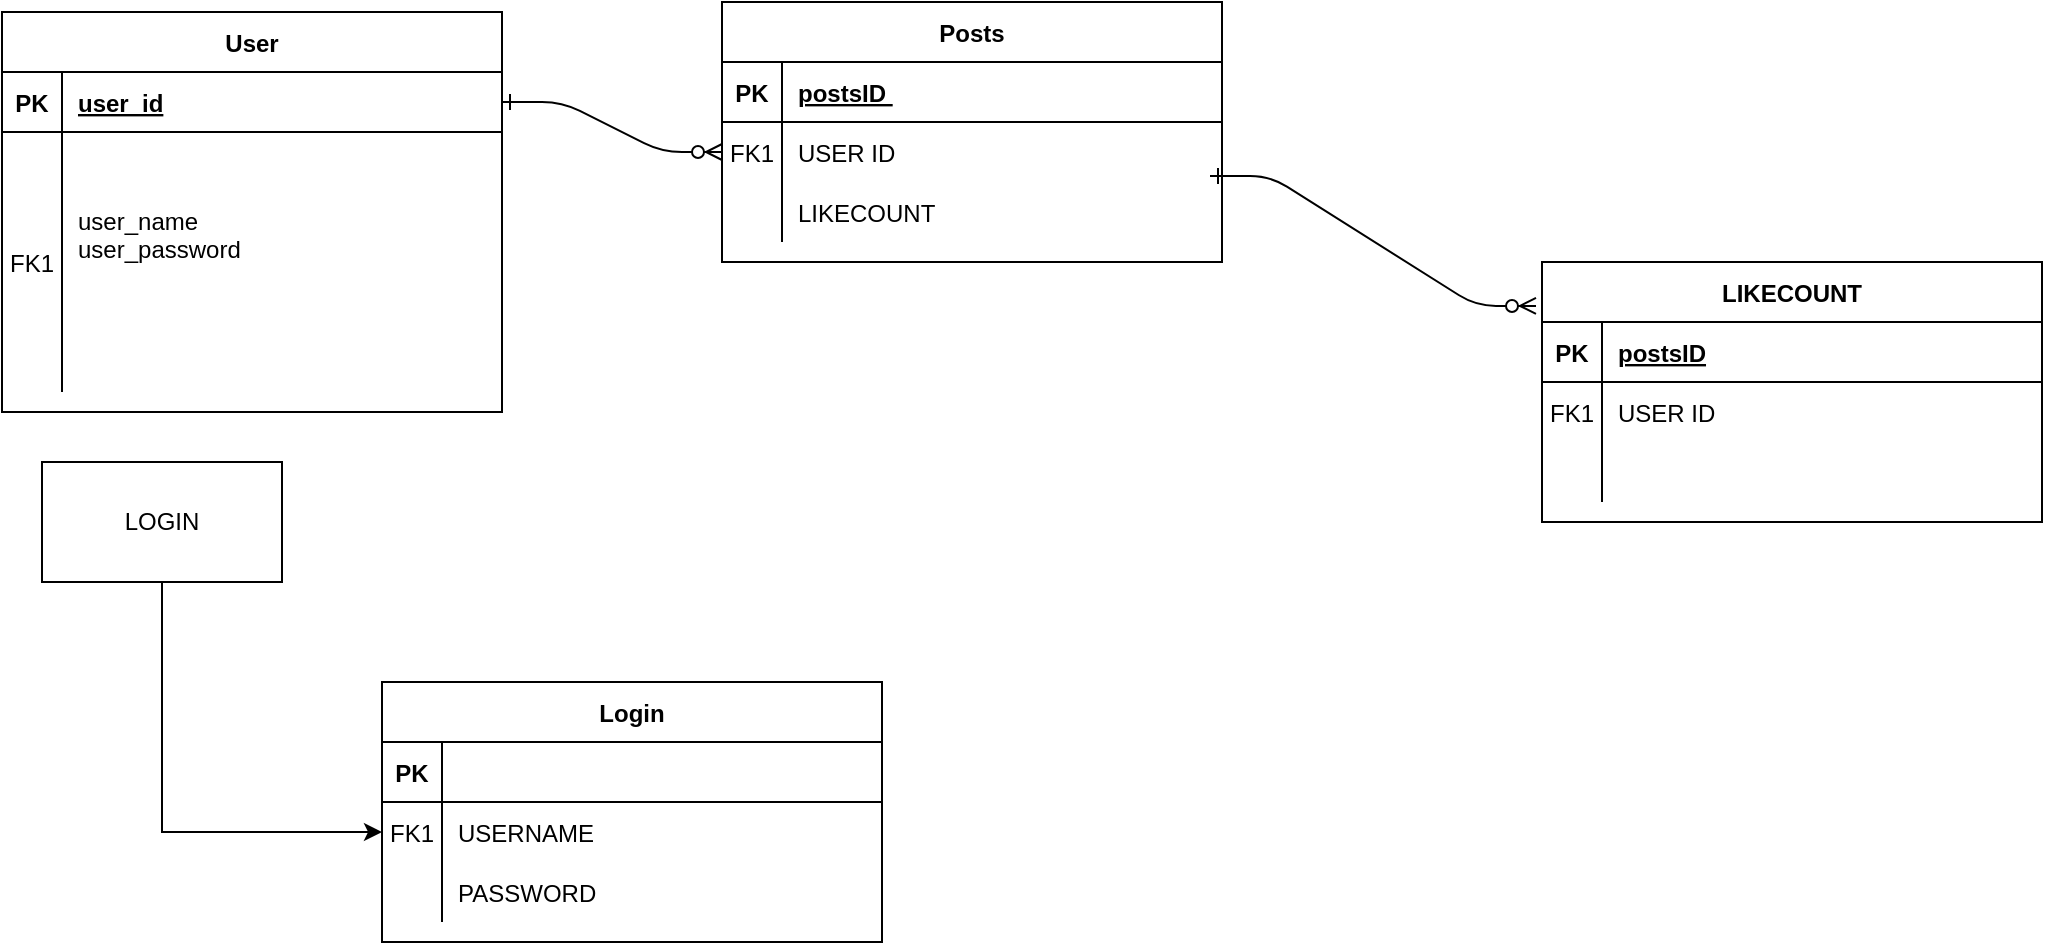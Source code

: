 <mxfile version="26.1.3">
  <diagram id="R2lEEEUBdFMjLlhIrx00" name="Page-1">
    <mxGraphModel dx="679" dy="376" grid="1" gridSize="10" guides="1" tooltips="1" connect="1" arrows="1" fold="1" page="1" pageScale="1" pageWidth="850" pageHeight="1100" math="0" shadow="0" extFonts="Permanent Marker^https://fonts.googleapis.com/css?family=Permanent+Marker">
      <root>
        <mxCell id="0" />
        <mxCell id="1" parent="0" />
        <mxCell id="AVuHFt9B8GF5KurUxvbE-1" value="" style="edgeStyle=entityRelationEdgeStyle;endArrow=ERzeroToMany;startArrow=ERone;endFill=1;startFill=0;" parent="1" source="AVuHFt9B8GF5KurUxvbE-24" target="AVuHFt9B8GF5KurUxvbE-7" edge="1">
          <mxGeometry width="100" height="100" relative="1" as="geometry">
            <mxPoint x="340" y="720" as="sourcePoint" />
            <mxPoint x="440" y="620" as="targetPoint" />
          </mxGeometry>
        </mxCell>
        <mxCell id="AVuHFt9B8GF5KurUxvbE-2" value="" style="edgeStyle=entityRelationEdgeStyle;endArrow=ERzeroToMany;startArrow=ERone;endFill=1;startFill=0;entryX=-0.012;entryY=0.169;entryDx=0;entryDy=0;entryPerimeter=0;exitX=0.976;exitY=-0.1;exitDx=0;exitDy=0;exitPerimeter=0;" parent="1" source="AVuHFt9B8GF5KurUxvbE-10" target="AVuHFt9B8GF5KurUxvbE-13" edge="1">
          <mxGeometry width="100" height="100" relative="1" as="geometry">
            <mxPoint x="670" y="170" as="sourcePoint" />
            <mxPoint x="700" y="420" as="targetPoint" />
          </mxGeometry>
        </mxCell>
        <mxCell id="AVuHFt9B8GF5KurUxvbE-3" value="Posts" style="shape=table;startSize=30;container=1;collapsible=1;childLayout=tableLayout;fixedRows=1;rowLines=0;fontStyle=1;align=center;resizeLast=1;" parent="1" vertex="1">
          <mxGeometry x="400" y="80" width="250" height="130" as="geometry" />
        </mxCell>
        <mxCell id="AVuHFt9B8GF5KurUxvbE-4" value="" style="shape=partialRectangle;collapsible=0;dropTarget=0;pointerEvents=0;fillColor=none;points=[[0,0.5],[1,0.5]];portConstraint=eastwest;top=0;left=0;right=0;bottom=1;" parent="AVuHFt9B8GF5KurUxvbE-3" vertex="1">
          <mxGeometry y="30" width="250" height="30" as="geometry" />
        </mxCell>
        <mxCell id="AVuHFt9B8GF5KurUxvbE-5" value="PK" style="shape=partialRectangle;overflow=hidden;connectable=0;fillColor=none;top=0;left=0;bottom=0;right=0;fontStyle=1;" parent="AVuHFt9B8GF5KurUxvbE-4" vertex="1">
          <mxGeometry width="30" height="30" as="geometry">
            <mxRectangle width="30" height="30" as="alternateBounds" />
          </mxGeometry>
        </mxCell>
        <mxCell id="AVuHFt9B8GF5KurUxvbE-6" value="postsID " style="shape=partialRectangle;overflow=hidden;connectable=0;fillColor=none;top=0;left=0;bottom=0;right=0;align=left;spacingLeft=6;fontStyle=5;" parent="AVuHFt9B8GF5KurUxvbE-4" vertex="1">
          <mxGeometry x="30" width="220" height="30" as="geometry">
            <mxRectangle width="220" height="30" as="alternateBounds" />
          </mxGeometry>
        </mxCell>
        <mxCell id="AVuHFt9B8GF5KurUxvbE-7" value="" style="shape=partialRectangle;collapsible=0;dropTarget=0;pointerEvents=0;fillColor=none;points=[[0,0.5],[1,0.5]];portConstraint=eastwest;top=0;left=0;right=0;bottom=0;" parent="AVuHFt9B8GF5KurUxvbE-3" vertex="1">
          <mxGeometry y="60" width="250" height="30" as="geometry" />
        </mxCell>
        <mxCell id="AVuHFt9B8GF5KurUxvbE-8" value="FK1" style="shape=partialRectangle;overflow=hidden;connectable=0;fillColor=none;top=0;left=0;bottom=0;right=0;" parent="AVuHFt9B8GF5KurUxvbE-7" vertex="1">
          <mxGeometry width="30" height="30" as="geometry">
            <mxRectangle width="30" height="30" as="alternateBounds" />
          </mxGeometry>
        </mxCell>
        <mxCell id="AVuHFt9B8GF5KurUxvbE-9" value="USER ID" style="shape=partialRectangle;overflow=hidden;connectable=0;fillColor=none;top=0;left=0;bottom=0;right=0;align=left;spacingLeft=6;" parent="AVuHFt9B8GF5KurUxvbE-7" vertex="1">
          <mxGeometry x="30" width="220" height="30" as="geometry">
            <mxRectangle width="220" height="30" as="alternateBounds" />
          </mxGeometry>
        </mxCell>
        <mxCell id="AVuHFt9B8GF5KurUxvbE-10" value="" style="shape=partialRectangle;collapsible=0;dropTarget=0;pointerEvents=0;fillColor=none;points=[[0,0.5],[1,0.5]];portConstraint=eastwest;top=0;left=0;right=0;bottom=0;" parent="AVuHFt9B8GF5KurUxvbE-3" vertex="1">
          <mxGeometry y="90" width="250" height="30" as="geometry" />
        </mxCell>
        <mxCell id="AVuHFt9B8GF5KurUxvbE-11" value="" style="shape=partialRectangle;overflow=hidden;connectable=0;fillColor=none;top=0;left=0;bottom=0;right=0;" parent="AVuHFt9B8GF5KurUxvbE-10" vertex="1">
          <mxGeometry width="30" height="30" as="geometry">
            <mxRectangle width="30" height="30" as="alternateBounds" />
          </mxGeometry>
        </mxCell>
        <mxCell id="AVuHFt9B8GF5KurUxvbE-12" value="LIKECOUNT" style="shape=partialRectangle;overflow=hidden;connectable=0;fillColor=none;top=0;left=0;bottom=0;right=0;align=left;spacingLeft=6;" parent="AVuHFt9B8GF5KurUxvbE-10" vertex="1">
          <mxGeometry x="30" width="220" height="30" as="geometry">
            <mxRectangle width="220" height="30" as="alternateBounds" />
          </mxGeometry>
        </mxCell>
        <mxCell id="AVuHFt9B8GF5KurUxvbE-13" value="LIKECOUNT" style="shape=table;startSize=30;container=1;collapsible=1;childLayout=tableLayout;fixedRows=1;rowLines=0;fontStyle=1;align=center;resizeLast=1;" parent="1" vertex="1">
          <mxGeometry x="810" y="210" width="250" height="130" as="geometry" />
        </mxCell>
        <mxCell id="AVuHFt9B8GF5KurUxvbE-14" value="" style="shape=partialRectangle;collapsible=0;dropTarget=0;pointerEvents=0;fillColor=none;points=[[0,0.5],[1,0.5]];portConstraint=eastwest;top=0;left=0;right=0;bottom=1;" parent="AVuHFt9B8GF5KurUxvbE-13" vertex="1">
          <mxGeometry y="30" width="250" height="30" as="geometry" />
        </mxCell>
        <mxCell id="AVuHFt9B8GF5KurUxvbE-15" value="PK" style="shape=partialRectangle;overflow=hidden;connectable=0;fillColor=none;top=0;left=0;bottom=0;right=0;fontStyle=1;" parent="AVuHFt9B8GF5KurUxvbE-14" vertex="1">
          <mxGeometry width="30" height="30" as="geometry">
            <mxRectangle width="30" height="30" as="alternateBounds" />
          </mxGeometry>
        </mxCell>
        <mxCell id="AVuHFt9B8GF5KurUxvbE-16" value="postsID" style="shape=partialRectangle;overflow=hidden;connectable=0;fillColor=none;top=0;left=0;bottom=0;right=0;align=left;spacingLeft=6;fontStyle=5;" parent="AVuHFt9B8GF5KurUxvbE-14" vertex="1">
          <mxGeometry x="30" width="220" height="30" as="geometry">
            <mxRectangle width="220" height="30" as="alternateBounds" />
          </mxGeometry>
        </mxCell>
        <mxCell id="AVuHFt9B8GF5KurUxvbE-17" value="" style="shape=partialRectangle;collapsible=0;dropTarget=0;pointerEvents=0;fillColor=none;points=[[0,0.5],[1,0.5]];portConstraint=eastwest;top=0;left=0;right=0;bottom=0;" parent="AVuHFt9B8GF5KurUxvbE-13" vertex="1">
          <mxGeometry y="60" width="250" height="30" as="geometry" />
        </mxCell>
        <mxCell id="AVuHFt9B8GF5KurUxvbE-18" value="FK1" style="shape=partialRectangle;overflow=hidden;connectable=0;fillColor=none;top=0;left=0;bottom=0;right=0;" parent="AVuHFt9B8GF5KurUxvbE-17" vertex="1">
          <mxGeometry width="30" height="30" as="geometry">
            <mxRectangle width="30" height="30" as="alternateBounds" />
          </mxGeometry>
        </mxCell>
        <mxCell id="AVuHFt9B8GF5KurUxvbE-19" value="USER ID" style="shape=partialRectangle;overflow=hidden;connectable=0;fillColor=none;top=0;left=0;bottom=0;right=0;align=left;spacingLeft=6;" parent="AVuHFt9B8GF5KurUxvbE-17" vertex="1">
          <mxGeometry x="30" width="220" height="30" as="geometry">
            <mxRectangle width="220" height="30" as="alternateBounds" />
          </mxGeometry>
        </mxCell>
        <mxCell id="AVuHFt9B8GF5KurUxvbE-20" value="" style="shape=partialRectangle;collapsible=0;dropTarget=0;pointerEvents=0;fillColor=none;points=[[0,0.5],[1,0.5]];portConstraint=eastwest;top=0;left=0;right=0;bottom=0;" parent="AVuHFt9B8GF5KurUxvbE-13" vertex="1">
          <mxGeometry y="90" width="250" height="30" as="geometry" />
        </mxCell>
        <mxCell id="AVuHFt9B8GF5KurUxvbE-21" value="" style="shape=partialRectangle;overflow=hidden;connectable=0;fillColor=none;top=0;left=0;bottom=0;right=0;" parent="AVuHFt9B8GF5KurUxvbE-20" vertex="1">
          <mxGeometry width="30" height="30" as="geometry">
            <mxRectangle width="30" height="30" as="alternateBounds" />
          </mxGeometry>
        </mxCell>
        <mxCell id="AVuHFt9B8GF5KurUxvbE-22" value="" style="shape=partialRectangle;overflow=hidden;connectable=0;fillColor=none;top=0;left=0;bottom=0;right=0;align=left;spacingLeft=6;" parent="AVuHFt9B8GF5KurUxvbE-20" vertex="1">
          <mxGeometry x="30" width="220" height="30" as="geometry">
            <mxRectangle width="220" height="30" as="alternateBounds" />
          </mxGeometry>
        </mxCell>
        <mxCell id="AVuHFt9B8GF5KurUxvbE-23" value="User" style="shape=table;startSize=30;container=1;collapsible=1;childLayout=tableLayout;fixedRows=1;rowLines=0;fontStyle=1;align=center;resizeLast=1;" parent="1" vertex="1">
          <mxGeometry x="40" y="85" width="250" height="200" as="geometry" />
        </mxCell>
        <mxCell id="AVuHFt9B8GF5KurUxvbE-24" value="" style="shape=partialRectangle;collapsible=0;dropTarget=0;pointerEvents=0;fillColor=none;points=[[0,0.5],[1,0.5]];portConstraint=eastwest;top=0;left=0;right=0;bottom=1;" parent="AVuHFt9B8GF5KurUxvbE-23" vertex="1">
          <mxGeometry y="30" width="250" height="30" as="geometry" />
        </mxCell>
        <mxCell id="AVuHFt9B8GF5KurUxvbE-25" value="PK" style="shape=partialRectangle;overflow=hidden;connectable=0;fillColor=none;top=0;left=0;bottom=0;right=0;fontStyle=1;" parent="AVuHFt9B8GF5KurUxvbE-24" vertex="1">
          <mxGeometry width="30" height="30" as="geometry">
            <mxRectangle width="30" height="30" as="alternateBounds" />
          </mxGeometry>
        </mxCell>
        <mxCell id="AVuHFt9B8GF5KurUxvbE-26" value="user_id" style="shape=partialRectangle;overflow=hidden;connectable=0;fillColor=none;top=0;left=0;bottom=0;right=0;align=left;spacingLeft=6;fontStyle=5;" parent="AVuHFt9B8GF5KurUxvbE-24" vertex="1">
          <mxGeometry x="30" width="220" height="30" as="geometry">
            <mxRectangle width="220" height="30" as="alternateBounds" />
          </mxGeometry>
        </mxCell>
        <mxCell id="AVuHFt9B8GF5KurUxvbE-27" value="" style="shape=partialRectangle;collapsible=0;dropTarget=0;pointerEvents=0;fillColor=none;points=[[0,0.5],[1,0.5]];portConstraint=eastwest;top=0;left=0;right=0;bottom=0;" parent="AVuHFt9B8GF5KurUxvbE-23" vertex="1">
          <mxGeometry y="60" width="250" height="130" as="geometry" />
        </mxCell>
        <mxCell id="AVuHFt9B8GF5KurUxvbE-28" value="FK1" style="shape=partialRectangle;overflow=hidden;connectable=0;fillColor=none;top=0;left=0;bottom=0;right=0;" parent="AVuHFt9B8GF5KurUxvbE-27" vertex="1">
          <mxGeometry width="30" height="130" as="geometry">
            <mxRectangle width="30" height="130" as="alternateBounds" />
          </mxGeometry>
        </mxCell>
        <mxCell id="AVuHFt9B8GF5KurUxvbE-29" value="user_name&#xa;user_password&#xa;&#xa;" style="shape=partialRectangle;overflow=hidden;connectable=0;fillColor=none;top=0;left=0;bottom=0;right=0;align=left;spacingLeft=6;" parent="AVuHFt9B8GF5KurUxvbE-27" vertex="1">
          <mxGeometry x="30" width="220" height="130" as="geometry">
            <mxRectangle width="220" height="130" as="alternateBounds" />
          </mxGeometry>
        </mxCell>
        <mxCell id="AVuHFt9B8GF5KurUxvbE-30" value="Login" style="shape=table;startSize=30;container=1;collapsible=1;childLayout=tableLayout;fixedRows=1;rowLines=0;fontStyle=1;align=center;resizeLast=1;" parent="1" vertex="1">
          <mxGeometry x="230" y="420" width="250" height="130" as="geometry" />
        </mxCell>
        <mxCell id="AVuHFt9B8GF5KurUxvbE-31" value="" style="shape=partialRectangle;collapsible=0;dropTarget=0;pointerEvents=0;fillColor=none;points=[[0,0.5],[1,0.5]];portConstraint=eastwest;top=0;left=0;right=0;bottom=1;" parent="AVuHFt9B8GF5KurUxvbE-30" vertex="1">
          <mxGeometry y="30" width="250" height="30" as="geometry" />
        </mxCell>
        <mxCell id="AVuHFt9B8GF5KurUxvbE-32" value="PK" style="shape=partialRectangle;overflow=hidden;connectable=0;fillColor=none;top=0;left=0;bottom=0;right=0;fontStyle=1;" parent="AVuHFt9B8GF5KurUxvbE-31" vertex="1">
          <mxGeometry width="30" height="30" as="geometry">
            <mxRectangle width="30" height="30" as="alternateBounds" />
          </mxGeometry>
        </mxCell>
        <mxCell id="AVuHFt9B8GF5KurUxvbE-33" value=" " style="shape=partialRectangle;overflow=hidden;connectable=0;fillColor=none;top=0;left=0;bottom=0;right=0;align=left;spacingLeft=6;fontStyle=5;" parent="AVuHFt9B8GF5KurUxvbE-31" vertex="1">
          <mxGeometry x="30" width="220" height="30" as="geometry">
            <mxRectangle width="220" height="30" as="alternateBounds" />
          </mxGeometry>
        </mxCell>
        <mxCell id="AVuHFt9B8GF5KurUxvbE-34" value="" style="shape=partialRectangle;collapsible=0;dropTarget=0;pointerEvents=0;fillColor=none;points=[[0,0.5],[1,0.5]];portConstraint=eastwest;top=0;left=0;right=0;bottom=0;" parent="AVuHFt9B8GF5KurUxvbE-30" vertex="1">
          <mxGeometry y="60" width="250" height="30" as="geometry" />
        </mxCell>
        <mxCell id="AVuHFt9B8GF5KurUxvbE-35" value="FK1" style="shape=partialRectangle;overflow=hidden;connectable=0;fillColor=none;top=0;left=0;bottom=0;right=0;" parent="AVuHFt9B8GF5KurUxvbE-34" vertex="1">
          <mxGeometry width="30" height="30" as="geometry">
            <mxRectangle width="30" height="30" as="alternateBounds" />
          </mxGeometry>
        </mxCell>
        <mxCell id="AVuHFt9B8GF5KurUxvbE-36" value="USERNAME" style="shape=partialRectangle;overflow=hidden;connectable=0;fillColor=none;top=0;left=0;bottom=0;right=0;align=left;spacingLeft=6;" parent="AVuHFt9B8GF5KurUxvbE-34" vertex="1">
          <mxGeometry x="30" width="220" height="30" as="geometry">
            <mxRectangle width="220" height="30" as="alternateBounds" />
          </mxGeometry>
        </mxCell>
        <mxCell id="AVuHFt9B8GF5KurUxvbE-37" value="" style="shape=partialRectangle;collapsible=0;dropTarget=0;pointerEvents=0;fillColor=none;points=[[0,0.5],[1,0.5]];portConstraint=eastwest;top=0;left=0;right=0;bottom=0;" parent="AVuHFt9B8GF5KurUxvbE-30" vertex="1">
          <mxGeometry y="90" width="250" height="30" as="geometry" />
        </mxCell>
        <mxCell id="AVuHFt9B8GF5KurUxvbE-38" value="" style="shape=partialRectangle;overflow=hidden;connectable=0;fillColor=none;top=0;left=0;bottom=0;right=0;" parent="AVuHFt9B8GF5KurUxvbE-37" vertex="1">
          <mxGeometry width="30" height="30" as="geometry">
            <mxRectangle width="30" height="30" as="alternateBounds" />
          </mxGeometry>
        </mxCell>
        <mxCell id="AVuHFt9B8GF5KurUxvbE-39" value="PASSWORD" style="shape=partialRectangle;overflow=hidden;connectable=0;fillColor=none;top=0;left=0;bottom=0;right=0;align=left;spacingLeft=6;" parent="AVuHFt9B8GF5KurUxvbE-37" vertex="1">
          <mxGeometry x="30" width="220" height="30" as="geometry">
            <mxRectangle width="220" height="30" as="alternateBounds" />
          </mxGeometry>
        </mxCell>
        <mxCell id="AVuHFt9B8GF5KurUxvbE-40" style="edgeStyle=orthogonalEdgeStyle;rounded=0;orthogonalLoop=1;jettySize=auto;html=1;exitX=0.5;exitY=1;exitDx=0;exitDy=0;entryX=0;entryY=0.5;entryDx=0;entryDy=0;" parent="1" source="AVuHFt9B8GF5KurUxvbE-41" target="AVuHFt9B8GF5KurUxvbE-34" edge="1">
          <mxGeometry relative="1" as="geometry" />
        </mxCell>
        <mxCell id="AVuHFt9B8GF5KurUxvbE-41" value="LOGIN" style="rounded=0;whiteSpace=wrap;html=1;" parent="1" vertex="1">
          <mxGeometry x="60" y="310" width="120" height="60" as="geometry" />
        </mxCell>
      </root>
    </mxGraphModel>
  </diagram>
</mxfile>
